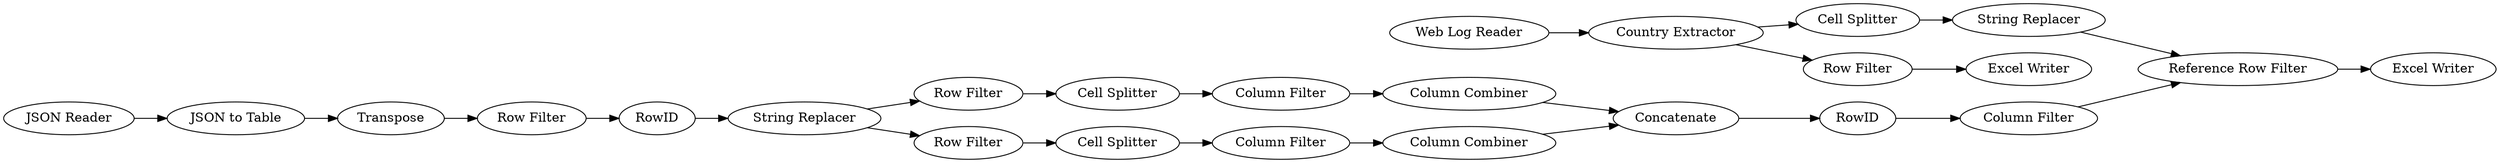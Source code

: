 digraph {
	114 -> 116
	108 -> 109
	113 -> 114
	115 -> 117
	117 -> 119
	124 -> 126
	121 -> 122
	123 -> 124
	119 -> 121
	97 -> 125
	128 -> 129
	66 -> 44
	125 -> 126
	118 -> 120
	112 -> 113
	126 -> 127
	44 -> 97
	113 -> 115
	122 -> 123
	110 -> 112
	109 -> 110
	120 -> 122
	116 -> 118
	107 -> 108
	44 -> 128
	126 [label="Reference Row Filter"]
	97 [label="Cell Splitter"]
	108 [label="JSON to Table"]
	122 [label=Concatenate]
	121 [label="Column Combiner"]
	119 [label="Column Filter"]
	109 [label=Transpose]
	114 [label="Row Filter"]
	110 [label="Row Filter"]
	129 [label="Excel Writer"]
	123 [label=RowID]
	125 [label="String Replacer"]
	112 [label=RowID]
	115 [label="Row Filter"]
	127 [label="Excel Writer"]
	124 [label="Column Filter"]
	117 [label="Cell Splitter"]
	107 [label="JSON Reader"]
	113 [label="String Replacer"]
	120 [label="Column Combiner"]
	44 [label="Country Extractor"]
	66 [label="Web Log Reader"]
	118 [label="Column Filter"]
	116 [label="Cell Splitter"]
	128 [label="Row Filter"]
	rankdir=LR
}

